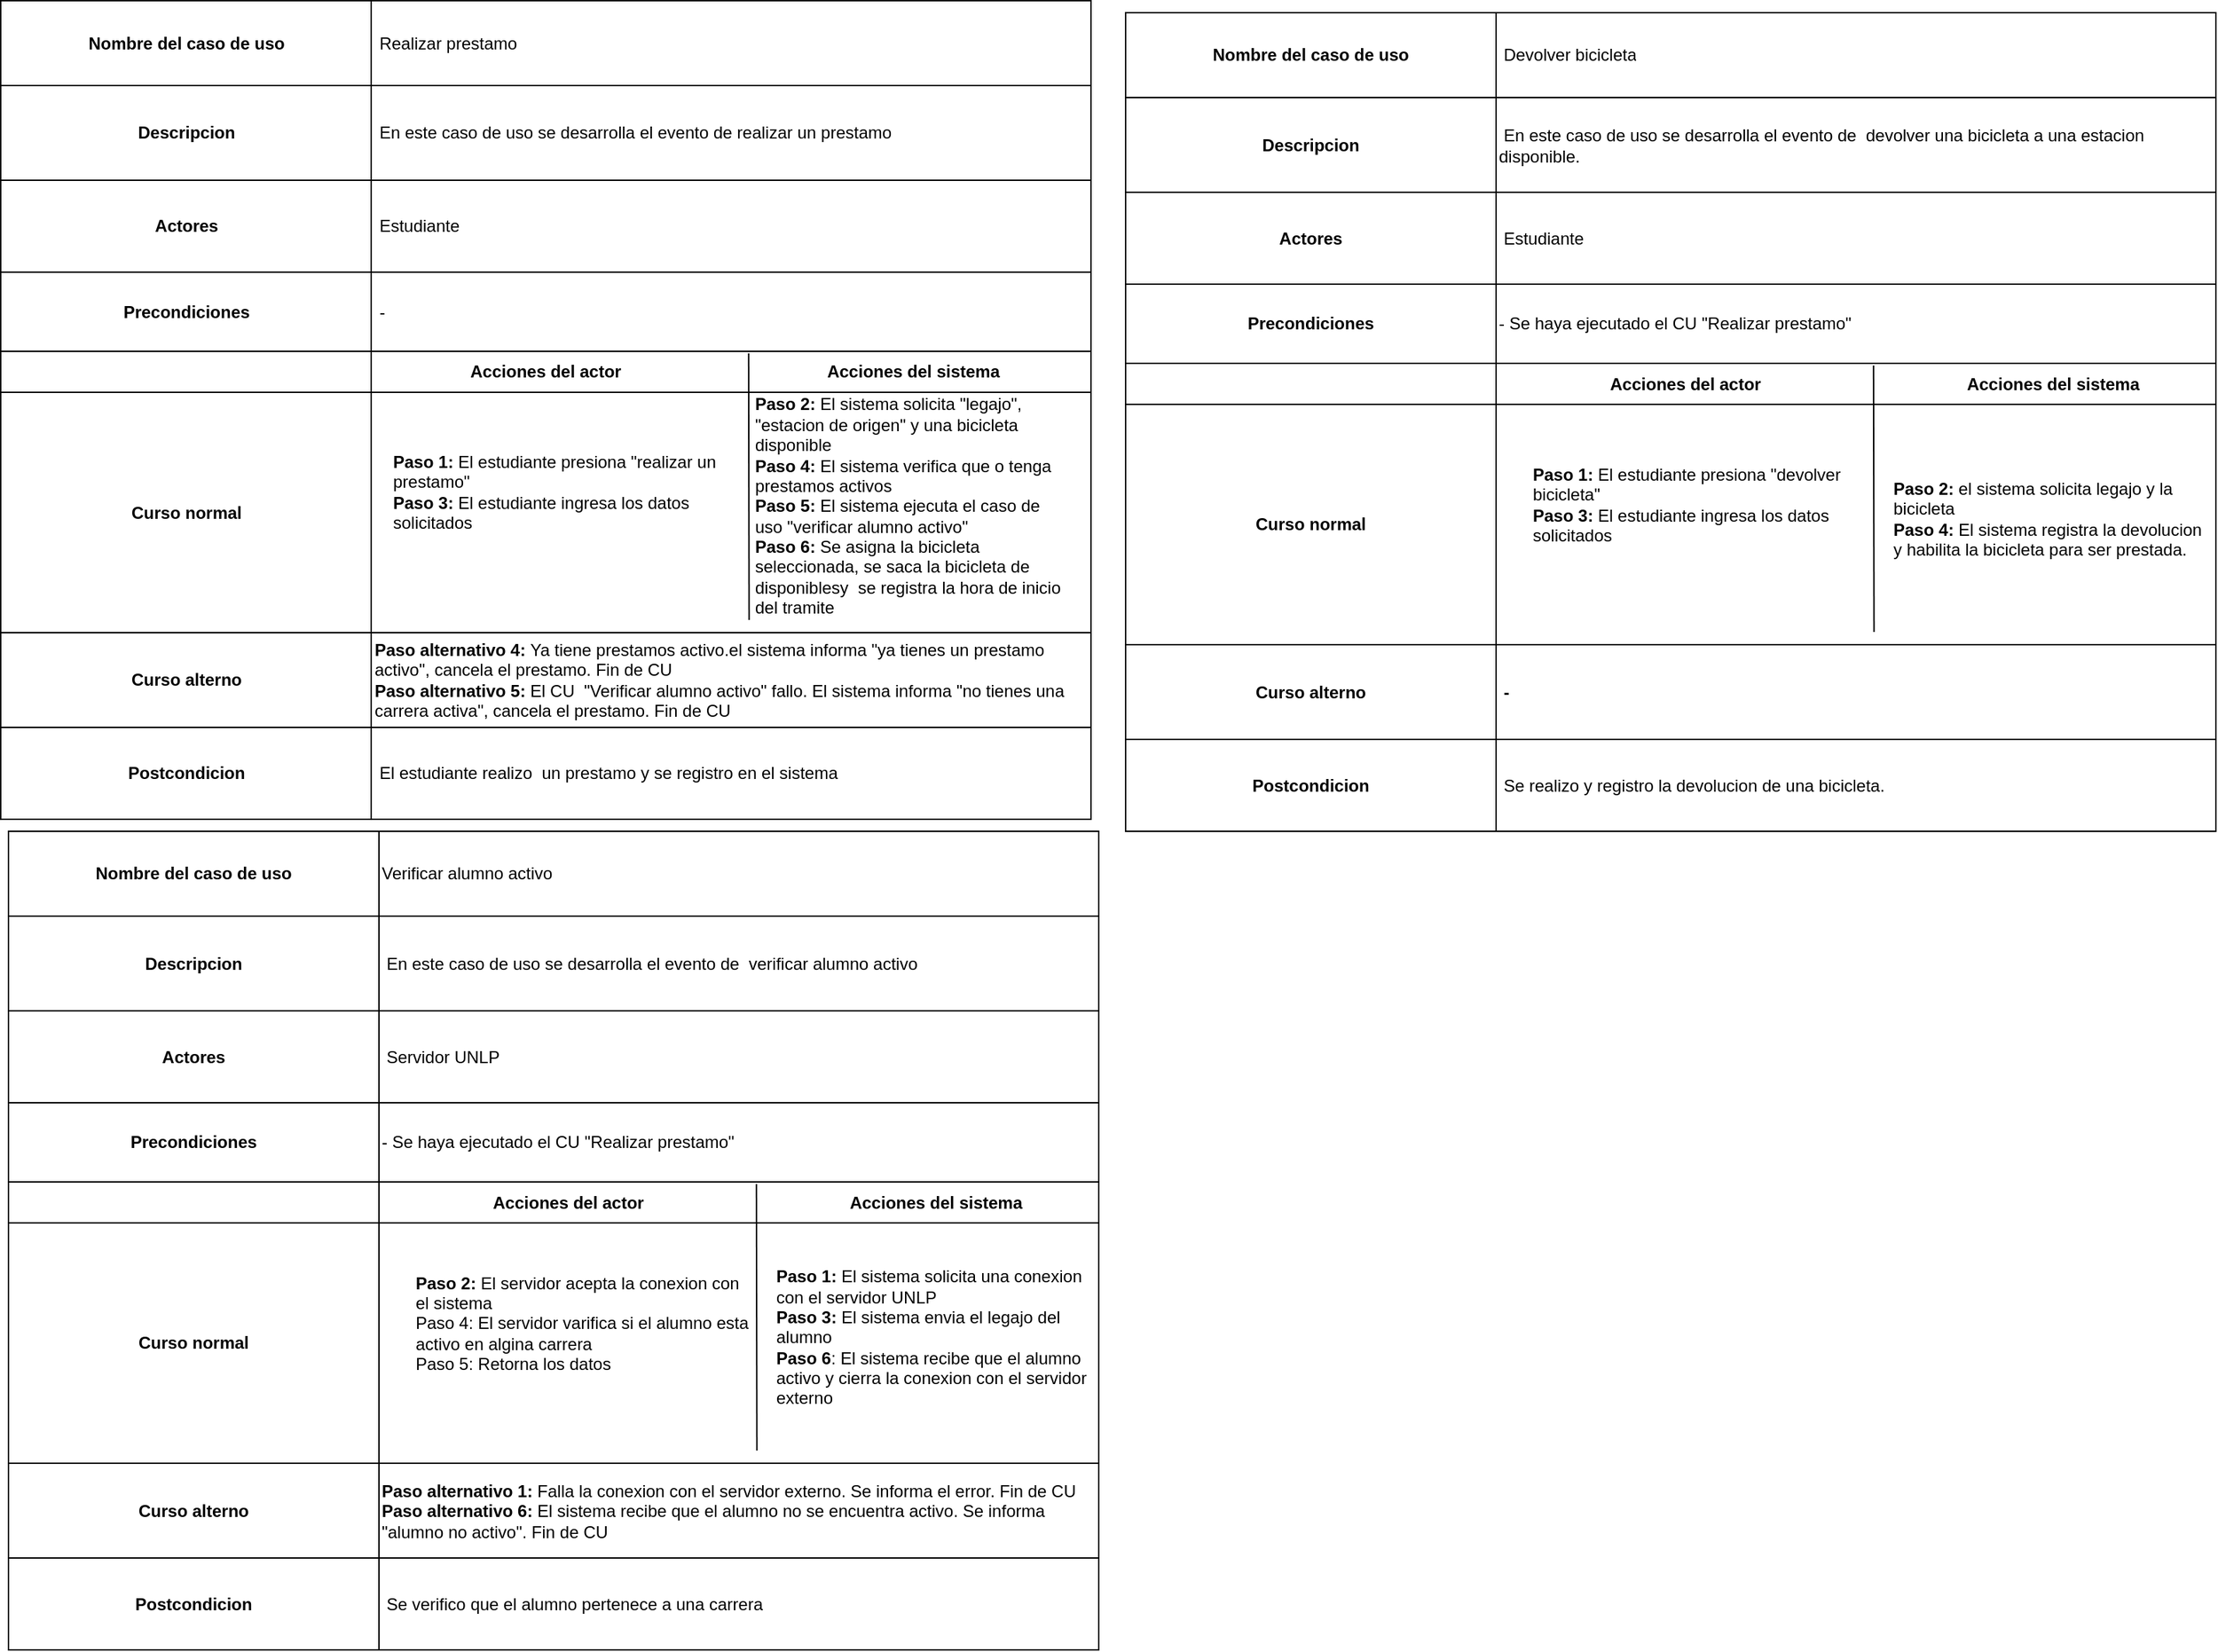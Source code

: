 <mxfile version="28.1.2">
  <diagram name="Página-1" id="sC71UwRwQccqJ4tu4v_8">
    <mxGraphModel dx="1148" dy="592" grid="1" gridSize="10" guides="1" tooltips="1" connect="1" arrows="1" fold="1" page="1" pageScale="1" pageWidth="827" pageHeight="1169" math="0" shadow="0">
      <root>
        <mxCell id="0" />
        <mxCell id="1" parent="0" />
        <mxCell id="m16CKhJo0tl4xpae-_D2-54" value="" style="shape=table;startSize=0;container=1;collapsible=0;childLayout=tableLayout;" vertex="1" parent="1">
          <mxGeometry x="154.5" y="292.5" width="771" height="579" as="geometry" />
        </mxCell>
        <mxCell id="m16CKhJo0tl4xpae-_D2-55" value="" style="shape=tableRow;horizontal=0;startSize=0;swimlaneHead=0;swimlaneBody=0;strokeColor=inherit;top=0;left=0;bottom=0;right=0;collapsible=0;dropTarget=0;fillColor=none;points=[[0,0.5],[1,0.5]];portConstraint=eastwest;" vertex="1" parent="m16CKhJo0tl4xpae-_D2-54">
          <mxGeometry width="771" height="60" as="geometry" />
        </mxCell>
        <mxCell id="m16CKhJo0tl4xpae-_D2-56" value="&lt;b&gt;Nombre del caso de uso&lt;/b&gt;" style="shape=partialRectangle;html=1;whiteSpace=wrap;connectable=0;strokeColor=inherit;overflow=hidden;fillColor=none;top=0;left=0;bottom=0;right=0;pointerEvents=1;" vertex="1" parent="m16CKhJo0tl4xpae-_D2-55">
          <mxGeometry width="262" height="60" as="geometry">
            <mxRectangle width="262" height="60" as="alternateBounds" />
          </mxGeometry>
        </mxCell>
        <mxCell id="m16CKhJo0tl4xpae-_D2-57" value="&amp;nbsp;Realizar prestamo" style="shape=partialRectangle;html=1;whiteSpace=wrap;connectable=0;strokeColor=inherit;overflow=hidden;fillColor=none;top=0;left=0;bottom=0;right=0;pointerEvents=1;align=left;" vertex="1" parent="m16CKhJo0tl4xpae-_D2-55">
          <mxGeometry x="262" width="509" height="60" as="geometry">
            <mxRectangle width="509" height="60" as="alternateBounds" />
          </mxGeometry>
        </mxCell>
        <mxCell id="m16CKhJo0tl4xpae-_D2-58" value="" style="shape=tableRow;horizontal=0;startSize=0;swimlaneHead=0;swimlaneBody=0;strokeColor=inherit;top=0;left=0;bottom=0;right=0;collapsible=0;dropTarget=0;fillColor=none;points=[[0,0.5],[1,0.5]];portConstraint=eastwest;" vertex="1" parent="m16CKhJo0tl4xpae-_D2-54">
          <mxGeometry y="60" width="771" height="67" as="geometry" />
        </mxCell>
        <mxCell id="m16CKhJo0tl4xpae-_D2-59" value="&lt;b&gt;Descripcion&lt;/b&gt;" style="shape=partialRectangle;html=1;whiteSpace=wrap;connectable=0;strokeColor=inherit;overflow=hidden;fillColor=none;top=0;left=0;bottom=0;right=0;pointerEvents=1;" vertex="1" parent="m16CKhJo0tl4xpae-_D2-58">
          <mxGeometry width="262" height="67" as="geometry">
            <mxRectangle width="262" height="67" as="alternateBounds" />
          </mxGeometry>
        </mxCell>
        <mxCell id="m16CKhJo0tl4xpae-_D2-60" value="&amp;nbsp;En este caso de uso se desarrolla el evento de realizar un prestamo&amp;nbsp;" style="shape=partialRectangle;html=1;whiteSpace=wrap;connectable=0;strokeColor=inherit;overflow=hidden;fillColor=none;top=0;left=0;bottom=0;right=0;pointerEvents=1;align=left;" vertex="1" parent="m16CKhJo0tl4xpae-_D2-58">
          <mxGeometry x="262" width="509" height="67" as="geometry">
            <mxRectangle width="509" height="67" as="alternateBounds" />
          </mxGeometry>
        </mxCell>
        <mxCell id="m16CKhJo0tl4xpae-_D2-61" value="" style="shape=tableRow;horizontal=0;startSize=0;swimlaneHead=0;swimlaneBody=0;strokeColor=inherit;top=0;left=0;bottom=0;right=0;collapsible=0;dropTarget=0;fillColor=none;points=[[0,0.5],[1,0.5]];portConstraint=eastwest;" vertex="1" parent="m16CKhJo0tl4xpae-_D2-54">
          <mxGeometry y="127" width="771" height="65" as="geometry" />
        </mxCell>
        <mxCell id="m16CKhJo0tl4xpae-_D2-62" value="&lt;b&gt;Actores&lt;/b&gt;" style="shape=partialRectangle;html=1;whiteSpace=wrap;connectable=0;strokeColor=inherit;overflow=hidden;fillColor=none;top=0;left=0;bottom=0;right=0;pointerEvents=1;" vertex="1" parent="m16CKhJo0tl4xpae-_D2-61">
          <mxGeometry width="262" height="65" as="geometry">
            <mxRectangle width="262" height="65" as="alternateBounds" />
          </mxGeometry>
        </mxCell>
        <mxCell id="m16CKhJo0tl4xpae-_D2-63" value="&amp;nbsp;Estudiante" style="shape=partialRectangle;html=1;whiteSpace=wrap;connectable=0;strokeColor=inherit;overflow=hidden;fillColor=none;top=0;left=0;bottom=0;right=0;pointerEvents=1;align=left;" vertex="1" parent="m16CKhJo0tl4xpae-_D2-61">
          <mxGeometry x="262" width="509" height="65" as="geometry">
            <mxRectangle width="509" height="65" as="alternateBounds" />
          </mxGeometry>
        </mxCell>
        <mxCell id="m16CKhJo0tl4xpae-_D2-64" value="" style="shape=tableRow;horizontal=0;startSize=0;swimlaneHead=0;swimlaneBody=0;strokeColor=inherit;top=0;left=0;bottom=0;right=0;collapsible=0;dropTarget=0;fillColor=none;points=[[0,0.5],[1,0.5]];portConstraint=eastwest;" vertex="1" parent="m16CKhJo0tl4xpae-_D2-54">
          <mxGeometry y="192" width="771" height="56" as="geometry" />
        </mxCell>
        <mxCell id="m16CKhJo0tl4xpae-_D2-65" value="&lt;b&gt;Precondiciones&lt;/b&gt;" style="shape=partialRectangle;html=1;whiteSpace=wrap;connectable=0;strokeColor=inherit;overflow=hidden;fillColor=none;top=0;left=0;bottom=0;right=0;pointerEvents=1;" vertex="1" parent="m16CKhJo0tl4xpae-_D2-64">
          <mxGeometry width="262" height="56" as="geometry">
            <mxRectangle width="262" height="56" as="alternateBounds" />
          </mxGeometry>
        </mxCell>
        <mxCell id="m16CKhJo0tl4xpae-_D2-66" value="&amp;nbsp;-&amp;nbsp;" style="shape=partialRectangle;html=1;whiteSpace=wrap;connectable=0;strokeColor=inherit;overflow=hidden;fillColor=none;top=0;left=0;bottom=0;right=0;pointerEvents=1;align=left;" vertex="1" parent="m16CKhJo0tl4xpae-_D2-64">
          <mxGeometry x="262" width="509" height="56" as="geometry">
            <mxRectangle width="509" height="56" as="alternateBounds" />
          </mxGeometry>
        </mxCell>
        <mxCell id="m16CKhJo0tl4xpae-_D2-67" value="" style="shape=tableRow;horizontal=0;startSize=0;swimlaneHead=0;swimlaneBody=0;strokeColor=inherit;top=0;left=0;bottom=0;right=0;collapsible=0;dropTarget=0;fillColor=none;points=[[0,0.5],[1,0.5]];portConstraint=eastwest;" vertex="1" parent="m16CKhJo0tl4xpae-_D2-54">
          <mxGeometry y="248" width="771" height="29" as="geometry" />
        </mxCell>
        <mxCell id="m16CKhJo0tl4xpae-_D2-68" value="" style="shape=partialRectangle;html=1;whiteSpace=wrap;connectable=0;strokeColor=inherit;overflow=hidden;fillColor=none;top=0;left=0;bottom=0;right=0;pointerEvents=1;" vertex="1" parent="m16CKhJo0tl4xpae-_D2-67">
          <mxGeometry width="262" height="29" as="geometry">
            <mxRectangle width="262" height="29" as="alternateBounds" />
          </mxGeometry>
        </mxCell>
        <mxCell id="m16CKhJo0tl4xpae-_D2-69" value="" style="shape=partialRectangle;html=1;whiteSpace=wrap;connectable=0;strokeColor=inherit;overflow=hidden;fillColor=none;top=0;left=0;bottom=0;right=0;pointerEvents=1;" vertex="1" parent="m16CKhJo0tl4xpae-_D2-67">
          <mxGeometry x="262" width="509" height="29" as="geometry">
            <mxRectangle width="509" height="29" as="alternateBounds" />
          </mxGeometry>
        </mxCell>
        <mxCell id="m16CKhJo0tl4xpae-_D2-70" value="" style="endArrow=none;html=1;rounded=0;exitX=0.704;exitY=0.998;exitDx=0;exitDy=0;exitPerimeter=0;entryX=0.686;entryY=0.05;entryDx=0;entryDy=0;entryPerimeter=0;" edge="1" parent="m16CKhJo0tl4xpae-_D2-54" target="m16CKhJo0tl4xpae-_D2-67">
          <mxGeometry width="50" height="50" relative="1" as="geometry">
            <mxPoint x="529.254" y="438.002" as="sourcePoint" />
            <mxPoint x="520.002" y="306.27" as="targetPoint" />
          </mxGeometry>
        </mxCell>
        <mxCell id="m16CKhJo0tl4xpae-_D2-71" value="" style="shape=tableRow;horizontal=0;startSize=0;swimlaneHead=0;swimlaneBody=0;strokeColor=inherit;top=0;left=0;bottom=0;right=0;collapsible=0;dropTarget=0;fillColor=none;points=[[0,0.5],[1,0.5]];portConstraint=eastwest;" vertex="1" parent="m16CKhJo0tl4xpae-_D2-54">
          <mxGeometry y="277" width="771" height="170" as="geometry" />
        </mxCell>
        <mxCell id="m16CKhJo0tl4xpae-_D2-72" value="&lt;b&gt;Curso normal&lt;/b&gt;" style="shape=partialRectangle;html=1;whiteSpace=wrap;connectable=0;strokeColor=inherit;overflow=hidden;fillColor=none;top=0;left=0;bottom=0;right=0;pointerEvents=1;" vertex="1" parent="m16CKhJo0tl4xpae-_D2-71">
          <mxGeometry width="262" height="170" as="geometry">
            <mxRectangle width="262" height="170" as="alternateBounds" />
          </mxGeometry>
        </mxCell>
        <mxCell id="m16CKhJo0tl4xpae-_D2-73" value="&lt;table&gt;&lt;tbody&gt;&lt;tr&gt;&lt;td&gt;&lt;br&gt;&lt;/td&gt;&lt;td&gt;&lt;br&gt;&lt;/td&gt;&lt;/tr&gt;&lt;/tbody&gt;&lt;/table&gt;" style="shape=partialRectangle;html=1;whiteSpace=wrap;connectable=0;strokeColor=inherit;overflow=hidden;fillColor=none;top=0;left=0;bottom=0;right=0;pointerEvents=1;" vertex="1" parent="m16CKhJo0tl4xpae-_D2-71">
          <mxGeometry x="262" width="509" height="170" as="geometry">
            <mxRectangle width="509" height="170" as="alternateBounds" />
          </mxGeometry>
        </mxCell>
        <mxCell id="m16CKhJo0tl4xpae-_D2-74" value="" style="shape=tableRow;horizontal=0;startSize=0;swimlaneHead=0;swimlaneBody=0;strokeColor=inherit;top=0;left=0;bottom=0;right=0;collapsible=0;dropTarget=0;fillColor=none;points=[[0,0.5],[1,0.5]];portConstraint=eastwest;" vertex="1" parent="m16CKhJo0tl4xpae-_D2-54">
          <mxGeometry y="447" width="771" height="67" as="geometry" />
        </mxCell>
        <mxCell id="m16CKhJo0tl4xpae-_D2-75" value="&lt;b&gt;Curso alterno&lt;/b&gt;" style="shape=partialRectangle;html=1;whiteSpace=wrap;connectable=0;strokeColor=inherit;overflow=hidden;fillColor=none;top=0;left=0;bottom=0;right=0;pointerEvents=1;" vertex="1" parent="m16CKhJo0tl4xpae-_D2-74">
          <mxGeometry width="262" height="67" as="geometry">
            <mxRectangle width="262" height="67" as="alternateBounds" />
          </mxGeometry>
        </mxCell>
        <mxCell id="m16CKhJo0tl4xpae-_D2-76" value="&lt;b&gt;Paso alternativo 4: &lt;/b&gt;Ya tiene prestamos activo.el sistema informa &quot;ya tienes un prestamo activo&quot;, cancela el prestamo. Fin de CU&lt;br&gt;&lt;b&gt;Paso&amp;nbsp;alternativo&lt;/b&gt;&lt;b&gt;&amp;nbsp;5: &lt;/b&gt;El CU&amp;nbsp; &quot;Verificar alumno activo&quot; fallo. El sistema informa &quot;no tienes una carrera activa&quot;, cancela el prestamo. Fin de CU&amp;nbsp;" style="shape=partialRectangle;html=1;whiteSpace=wrap;connectable=0;strokeColor=inherit;overflow=hidden;fillColor=none;top=0;left=0;bottom=0;right=0;pointerEvents=1;align=left;" vertex="1" parent="m16CKhJo0tl4xpae-_D2-74">
          <mxGeometry x="262" width="509" height="67" as="geometry">
            <mxRectangle width="509" height="67" as="alternateBounds" />
          </mxGeometry>
        </mxCell>
        <mxCell id="m16CKhJo0tl4xpae-_D2-77" value="" style="shape=tableRow;horizontal=0;startSize=0;swimlaneHead=0;swimlaneBody=0;strokeColor=inherit;top=0;left=0;bottom=0;right=0;collapsible=0;dropTarget=0;fillColor=none;points=[[0,0.5],[1,0.5]];portConstraint=eastwest;" vertex="1" parent="m16CKhJo0tl4xpae-_D2-54">
          <mxGeometry y="514" width="771" height="65" as="geometry" />
        </mxCell>
        <mxCell id="m16CKhJo0tl4xpae-_D2-78" value="&lt;b&gt;Postcondicion&lt;/b&gt;" style="shape=partialRectangle;html=1;whiteSpace=wrap;connectable=0;strokeColor=inherit;overflow=hidden;fillColor=none;top=0;left=0;bottom=0;right=0;pointerEvents=1;" vertex="1" parent="m16CKhJo0tl4xpae-_D2-77">
          <mxGeometry width="262" height="65" as="geometry">
            <mxRectangle width="262" height="65" as="alternateBounds" />
          </mxGeometry>
        </mxCell>
        <mxCell id="m16CKhJo0tl4xpae-_D2-79" value="&amp;nbsp;El estudiante realizo&amp;nbsp; un prestamo y se registro en el sistema" style="shape=partialRectangle;html=1;whiteSpace=wrap;connectable=0;strokeColor=inherit;overflow=hidden;fillColor=none;top=0;left=0;bottom=0;right=0;pointerEvents=1;align=left;" vertex="1" parent="m16CKhJo0tl4xpae-_D2-77">
          <mxGeometry x="262" width="509" height="65" as="geometry">
            <mxRectangle width="509" height="65" as="alternateBounds" />
          </mxGeometry>
        </mxCell>
        <mxCell id="m16CKhJo0tl4xpae-_D2-80" value="&lt;b&gt;Acciones del actor&lt;/b&gt;" style="text;html=1;align=center;verticalAlign=middle;whiteSpace=wrap;rounded=0;movable=1;resizable=1;rotatable=1;deletable=1;editable=1;locked=0;connectable=1;" vertex="1" parent="1">
          <mxGeometry x="450" y="540" width="180" height="30" as="geometry" />
        </mxCell>
        <mxCell id="m16CKhJo0tl4xpae-_D2-81" value="&lt;b&gt;Acciones del sistema&lt;/b&gt;" style="text;html=1;align=center;verticalAlign=middle;whiteSpace=wrap;rounded=0;movable=1;resizable=1;rotatable=1;deletable=1;editable=1;locked=0;connectable=1;" vertex="1" parent="1">
          <mxGeometry x="720" y="540" width="160" height="30" as="geometry" />
        </mxCell>
        <mxCell id="m16CKhJo0tl4xpae-_D2-83" value="&lt;b&gt;Paso 1:&lt;/b&gt; El estudiante presiona &quot;realizar un prestamo&quot;&amp;nbsp;&lt;div&gt;&lt;b&gt;Paso 3:&lt;/b&gt; El estudiante ingresa los datos solicitados&lt;/div&gt;" style="text;html=1;align=left;verticalAlign=middle;whiteSpace=wrap;rounded=0;" vertex="1" parent="1">
          <mxGeometry x="430" y="580" width="240" height="120" as="geometry" />
        </mxCell>
        <mxCell id="m16CKhJo0tl4xpae-_D2-84" value="&lt;b&gt;Paso 2: &lt;/b&gt;El sistema solicita &quot;legajo&quot;, &quot;estacion de origen&quot; y una bicicleta disponible&lt;div&gt;&lt;b&gt;Paso 4:&lt;/b&gt; El sistema verifica que o tenga prestamos activos&lt;/div&gt;&lt;div&gt;&lt;b&gt;Paso 5:&lt;/b&gt; El sistema ejecuta el caso de uso &quot;verificar alumno activo&quot;&lt;/div&gt;&lt;div&gt;&lt;b&gt;Paso 6:&lt;/b&gt; Se asigna la bicicleta seleccionada, se saca la bicicleta de disponiblesy&amp;nbsp; se registra la hora de inicio del tramite&lt;/div&gt;" style="text;html=1;align=left;verticalAlign=middle;whiteSpace=wrap;rounded=0;" vertex="1" parent="1">
          <mxGeometry x="685.5" y="570" width="224.5" height="160" as="geometry" />
        </mxCell>
        <mxCell id="m16CKhJo0tl4xpae-_D2-85" value="" style="shape=table;startSize=0;container=1;collapsible=0;childLayout=tableLayout;" vertex="1" parent="1">
          <mxGeometry x="160" y="880" width="771" height="579" as="geometry" />
        </mxCell>
        <mxCell id="m16CKhJo0tl4xpae-_D2-86" value="" style="shape=tableRow;horizontal=0;startSize=0;swimlaneHead=0;swimlaneBody=0;strokeColor=inherit;top=0;left=0;bottom=0;right=0;collapsible=0;dropTarget=0;fillColor=none;points=[[0,0.5],[1,0.5]];portConstraint=eastwest;" vertex="1" parent="m16CKhJo0tl4xpae-_D2-85">
          <mxGeometry width="771" height="60" as="geometry" />
        </mxCell>
        <mxCell id="m16CKhJo0tl4xpae-_D2-87" value="&lt;b&gt;Nombre del caso de uso&lt;/b&gt;" style="shape=partialRectangle;html=1;whiteSpace=wrap;connectable=0;strokeColor=inherit;overflow=hidden;fillColor=none;top=0;left=0;bottom=0;right=0;pointerEvents=1;" vertex="1" parent="m16CKhJo0tl4xpae-_D2-86">
          <mxGeometry width="262" height="60" as="geometry">
            <mxRectangle width="262" height="60" as="alternateBounds" />
          </mxGeometry>
        </mxCell>
        <mxCell id="m16CKhJo0tl4xpae-_D2-88" value="Verificar alumno activo" style="shape=partialRectangle;html=1;whiteSpace=wrap;connectable=0;strokeColor=inherit;overflow=hidden;fillColor=none;top=0;left=0;bottom=0;right=0;pointerEvents=1;align=left;" vertex="1" parent="m16CKhJo0tl4xpae-_D2-86">
          <mxGeometry x="262" width="509" height="60" as="geometry">
            <mxRectangle width="509" height="60" as="alternateBounds" />
          </mxGeometry>
        </mxCell>
        <mxCell id="m16CKhJo0tl4xpae-_D2-89" value="" style="shape=tableRow;horizontal=0;startSize=0;swimlaneHead=0;swimlaneBody=0;strokeColor=inherit;top=0;left=0;bottom=0;right=0;collapsible=0;dropTarget=0;fillColor=none;points=[[0,0.5],[1,0.5]];portConstraint=eastwest;" vertex="1" parent="m16CKhJo0tl4xpae-_D2-85">
          <mxGeometry y="60" width="771" height="67" as="geometry" />
        </mxCell>
        <mxCell id="m16CKhJo0tl4xpae-_D2-90" value="&lt;b&gt;Descripcion&lt;/b&gt;" style="shape=partialRectangle;html=1;whiteSpace=wrap;connectable=0;strokeColor=inherit;overflow=hidden;fillColor=none;top=0;left=0;bottom=0;right=0;pointerEvents=1;" vertex="1" parent="m16CKhJo0tl4xpae-_D2-89">
          <mxGeometry width="262" height="67" as="geometry">
            <mxRectangle width="262" height="67" as="alternateBounds" />
          </mxGeometry>
        </mxCell>
        <mxCell id="m16CKhJo0tl4xpae-_D2-91" value="&amp;nbsp;En este caso de uso se desarrolla el evento de&amp;nbsp; verificar alumno activo" style="shape=partialRectangle;html=1;whiteSpace=wrap;connectable=0;strokeColor=inherit;overflow=hidden;fillColor=none;top=0;left=0;bottom=0;right=0;pointerEvents=1;align=left;" vertex="1" parent="m16CKhJo0tl4xpae-_D2-89">
          <mxGeometry x="262" width="509" height="67" as="geometry">
            <mxRectangle width="509" height="67" as="alternateBounds" />
          </mxGeometry>
        </mxCell>
        <mxCell id="m16CKhJo0tl4xpae-_D2-92" value="" style="shape=tableRow;horizontal=0;startSize=0;swimlaneHead=0;swimlaneBody=0;strokeColor=inherit;top=0;left=0;bottom=0;right=0;collapsible=0;dropTarget=0;fillColor=none;points=[[0,0.5],[1,0.5]];portConstraint=eastwest;" vertex="1" parent="m16CKhJo0tl4xpae-_D2-85">
          <mxGeometry y="127" width="771" height="65" as="geometry" />
        </mxCell>
        <mxCell id="m16CKhJo0tl4xpae-_D2-93" value="&lt;b&gt;Actores&lt;/b&gt;" style="shape=partialRectangle;html=1;whiteSpace=wrap;connectable=0;strokeColor=inherit;overflow=hidden;fillColor=none;top=0;left=0;bottom=0;right=0;pointerEvents=1;" vertex="1" parent="m16CKhJo0tl4xpae-_D2-92">
          <mxGeometry width="262" height="65" as="geometry">
            <mxRectangle width="262" height="65" as="alternateBounds" />
          </mxGeometry>
        </mxCell>
        <mxCell id="m16CKhJo0tl4xpae-_D2-94" value="&amp;nbsp;Servidor UNLP" style="shape=partialRectangle;html=1;whiteSpace=wrap;connectable=0;strokeColor=inherit;overflow=hidden;fillColor=none;top=0;left=0;bottom=0;right=0;pointerEvents=1;align=left;" vertex="1" parent="m16CKhJo0tl4xpae-_D2-92">
          <mxGeometry x="262" width="509" height="65" as="geometry">
            <mxRectangle width="509" height="65" as="alternateBounds" />
          </mxGeometry>
        </mxCell>
        <mxCell id="m16CKhJo0tl4xpae-_D2-95" value="" style="shape=tableRow;horizontal=0;startSize=0;swimlaneHead=0;swimlaneBody=0;strokeColor=inherit;top=0;left=0;bottom=0;right=0;collapsible=0;dropTarget=0;fillColor=none;points=[[0,0.5],[1,0.5]];portConstraint=eastwest;" vertex="1" parent="m16CKhJo0tl4xpae-_D2-85">
          <mxGeometry y="192" width="771" height="56" as="geometry" />
        </mxCell>
        <mxCell id="m16CKhJo0tl4xpae-_D2-96" value="&lt;b&gt;Precondiciones&lt;/b&gt;" style="shape=partialRectangle;html=1;whiteSpace=wrap;connectable=0;strokeColor=inherit;overflow=hidden;fillColor=none;top=0;left=0;bottom=0;right=0;pointerEvents=1;" vertex="1" parent="m16CKhJo0tl4xpae-_D2-95">
          <mxGeometry width="262" height="56" as="geometry">
            <mxRectangle width="262" height="56" as="alternateBounds" />
          </mxGeometry>
        </mxCell>
        <mxCell id="m16CKhJo0tl4xpae-_D2-97" value="- Se haya ejecutado el CU &quot;Realizar prestamo&quot;" style="shape=partialRectangle;html=1;whiteSpace=wrap;connectable=0;strokeColor=inherit;overflow=hidden;fillColor=none;top=0;left=0;bottom=0;right=0;pointerEvents=1;align=left;" vertex="1" parent="m16CKhJo0tl4xpae-_D2-95">
          <mxGeometry x="262" width="509" height="56" as="geometry">
            <mxRectangle width="509" height="56" as="alternateBounds" />
          </mxGeometry>
        </mxCell>
        <mxCell id="m16CKhJo0tl4xpae-_D2-98" value="" style="shape=tableRow;horizontal=0;startSize=0;swimlaneHead=0;swimlaneBody=0;strokeColor=inherit;top=0;left=0;bottom=0;right=0;collapsible=0;dropTarget=0;fillColor=none;points=[[0,0.5],[1,0.5]];portConstraint=eastwest;" vertex="1" parent="m16CKhJo0tl4xpae-_D2-85">
          <mxGeometry y="248" width="771" height="29" as="geometry" />
        </mxCell>
        <mxCell id="m16CKhJo0tl4xpae-_D2-99" value="" style="shape=partialRectangle;html=1;whiteSpace=wrap;connectable=0;strokeColor=inherit;overflow=hidden;fillColor=none;top=0;left=0;bottom=0;right=0;pointerEvents=1;" vertex="1" parent="m16CKhJo0tl4xpae-_D2-98">
          <mxGeometry width="262" height="29" as="geometry">
            <mxRectangle width="262" height="29" as="alternateBounds" />
          </mxGeometry>
        </mxCell>
        <mxCell id="m16CKhJo0tl4xpae-_D2-100" value="" style="shape=partialRectangle;html=1;whiteSpace=wrap;connectable=0;strokeColor=inherit;overflow=hidden;fillColor=none;top=0;left=0;bottom=0;right=0;pointerEvents=1;" vertex="1" parent="m16CKhJo0tl4xpae-_D2-98">
          <mxGeometry x="262" width="509" height="29" as="geometry">
            <mxRectangle width="509" height="29" as="alternateBounds" />
          </mxGeometry>
        </mxCell>
        <mxCell id="m16CKhJo0tl4xpae-_D2-101" value="" style="endArrow=none;html=1;rounded=0;exitX=0.704;exitY=0.998;exitDx=0;exitDy=0;exitPerimeter=0;entryX=0.686;entryY=0.05;entryDx=0;entryDy=0;entryPerimeter=0;" edge="1" parent="m16CKhJo0tl4xpae-_D2-85" target="m16CKhJo0tl4xpae-_D2-98">
          <mxGeometry width="50" height="50" relative="1" as="geometry">
            <mxPoint x="529.254" y="438.002" as="sourcePoint" />
            <mxPoint x="520.002" y="306.27" as="targetPoint" />
          </mxGeometry>
        </mxCell>
        <mxCell id="m16CKhJo0tl4xpae-_D2-102" value="" style="shape=tableRow;horizontal=0;startSize=0;swimlaneHead=0;swimlaneBody=0;strokeColor=inherit;top=0;left=0;bottom=0;right=0;collapsible=0;dropTarget=0;fillColor=none;points=[[0,0.5],[1,0.5]];portConstraint=eastwest;" vertex="1" parent="m16CKhJo0tl4xpae-_D2-85">
          <mxGeometry y="277" width="771" height="170" as="geometry" />
        </mxCell>
        <mxCell id="m16CKhJo0tl4xpae-_D2-103" value="&lt;b&gt;Curso normal&lt;/b&gt;" style="shape=partialRectangle;html=1;whiteSpace=wrap;connectable=0;strokeColor=inherit;overflow=hidden;fillColor=none;top=0;left=0;bottom=0;right=0;pointerEvents=1;" vertex="1" parent="m16CKhJo0tl4xpae-_D2-102">
          <mxGeometry width="262" height="170" as="geometry">
            <mxRectangle width="262" height="170" as="alternateBounds" />
          </mxGeometry>
        </mxCell>
        <mxCell id="m16CKhJo0tl4xpae-_D2-104" value="&lt;table&gt;&lt;tbody&gt;&lt;tr&gt;&lt;td&gt;&lt;br&gt;&lt;/td&gt;&lt;td&gt;&lt;br&gt;&lt;/td&gt;&lt;/tr&gt;&lt;/tbody&gt;&lt;/table&gt;" style="shape=partialRectangle;html=1;whiteSpace=wrap;connectable=0;strokeColor=inherit;overflow=hidden;fillColor=none;top=0;left=0;bottom=0;right=0;pointerEvents=1;" vertex="1" parent="m16CKhJo0tl4xpae-_D2-102">
          <mxGeometry x="262" width="509" height="170" as="geometry">
            <mxRectangle width="509" height="170" as="alternateBounds" />
          </mxGeometry>
        </mxCell>
        <mxCell id="m16CKhJo0tl4xpae-_D2-105" value="" style="shape=tableRow;horizontal=0;startSize=0;swimlaneHead=0;swimlaneBody=0;strokeColor=inherit;top=0;left=0;bottom=0;right=0;collapsible=0;dropTarget=0;fillColor=none;points=[[0,0.5],[1,0.5]];portConstraint=eastwest;" vertex="1" parent="m16CKhJo0tl4xpae-_D2-85">
          <mxGeometry y="447" width="771" height="67" as="geometry" />
        </mxCell>
        <mxCell id="m16CKhJo0tl4xpae-_D2-106" value="&lt;b&gt;Curso alterno&lt;/b&gt;" style="shape=partialRectangle;html=1;whiteSpace=wrap;connectable=0;strokeColor=inherit;overflow=hidden;fillColor=none;top=0;left=0;bottom=0;right=0;pointerEvents=1;" vertex="1" parent="m16CKhJo0tl4xpae-_D2-105">
          <mxGeometry width="262" height="67" as="geometry">
            <mxRectangle width="262" height="67" as="alternateBounds" />
          </mxGeometry>
        </mxCell>
        <mxCell id="m16CKhJo0tl4xpae-_D2-107" value="&lt;b&gt;Paso alternativo 1: &lt;/b&gt;Falla la conexion con el servidor externo. Se informa el error. Fin de CU&lt;div&gt;&lt;b&gt;Paso alternativo 6: &lt;/b&gt;El sistema recibe que el alumno no se encuentra activo. Se informa &quot;alumno no activo&quot;. Fin de CU&lt;/div&gt;" style="shape=partialRectangle;html=1;whiteSpace=wrap;connectable=0;strokeColor=inherit;overflow=hidden;fillColor=none;top=0;left=0;bottom=0;right=0;pointerEvents=1;align=left;" vertex="1" parent="m16CKhJo0tl4xpae-_D2-105">
          <mxGeometry x="262" width="509" height="67" as="geometry">
            <mxRectangle width="509" height="67" as="alternateBounds" />
          </mxGeometry>
        </mxCell>
        <mxCell id="m16CKhJo0tl4xpae-_D2-108" value="" style="shape=tableRow;horizontal=0;startSize=0;swimlaneHead=0;swimlaneBody=0;strokeColor=inherit;top=0;left=0;bottom=0;right=0;collapsible=0;dropTarget=0;fillColor=none;points=[[0,0.5],[1,0.5]];portConstraint=eastwest;" vertex="1" parent="m16CKhJo0tl4xpae-_D2-85">
          <mxGeometry y="514" width="771" height="65" as="geometry" />
        </mxCell>
        <mxCell id="m16CKhJo0tl4xpae-_D2-109" value="&lt;b&gt;Postcondicion&lt;/b&gt;" style="shape=partialRectangle;html=1;whiteSpace=wrap;connectable=0;strokeColor=inherit;overflow=hidden;fillColor=none;top=0;left=0;bottom=0;right=0;pointerEvents=1;" vertex="1" parent="m16CKhJo0tl4xpae-_D2-108">
          <mxGeometry width="262" height="65" as="geometry">
            <mxRectangle width="262" height="65" as="alternateBounds" />
          </mxGeometry>
        </mxCell>
        <mxCell id="m16CKhJo0tl4xpae-_D2-110" value="&amp;nbsp;Se verifico que el alumno pertenece a una carrera&amp;nbsp;" style="shape=partialRectangle;html=1;whiteSpace=wrap;connectable=0;strokeColor=inherit;overflow=hidden;fillColor=none;top=0;left=0;bottom=0;right=0;pointerEvents=1;align=left;" vertex="1" parent="m16CKhJo0tl4xpae-_D2-108">
          <mxGeometry x="262" width="509" height="65" as="geometry">
            <mxRectangle width="509" height="65" as="alternateBounds" />
          </mxGeometry>
        </mxCell>
        <mxCell id="m16CKhJo0tl4xpae-_D2-111" value="&lt;b&gt;Acciones del actor&lt;/b&gt;" style="text;html=1;align=center;verticalAlign=middle;whiteSpace=wrap;rounded=0;movable=1;resizable=1;rotatable=1;deletable=1;editable=1;locked=0;connectable=1;" vertex="1" parent="1">
          <mxGeometry x="465.5" y="1127.5" width="180" height="30" as="geometry" />
        </mxCell>
        <mxCell id="m16CKhJo0tl4xpae-_D2-112" value="&lt;b&gt;Acciones del sistema&lt;/b&gt;" style="text;html=1;align=center;verticalAlign=middle;whiteSpace=wrap;rounded=0;movable=1;resizable=1;rotatable=1;deletable=1;editable=1;locked=0;connectable=1;" vertex="1" parent="1">
          <mxGeometry x="735.5" y="1127.5" width="160" height="30" as="geometry" />
        </mxCell>
        <mxCell id="m16CKhJo0tl4xpae-_D2-113" value="&lt;b&gt;Paso 2: &lt;/b&gt;El servidor acepta la conexion con el sistema&lt;div&gt;Paso 4: El servidor varifica si el alumno esta activo en algina carrera&lt;/div&gt;&lt;div&gt;Paso 5: Retorna los datos&lt;/div&gt;" style="text;html=1;align=left;verticalAlign=middle;whiteSpace=wrap;rounded=0;" vertex="1" parent="1">
          <mxGeometry x="445.5" y="1167.5" width="240" height="120" as="geometry" />
        </mxCell>
        <mxCell id="m16CKhJo0tl4xpae-_D2-114" value="&lt;b&gt;Paso 1: &lt;/b&gt;El sistema solicita una conexion con el servidor UNLP&lt;div&gt;&lt;b&gt;Paso 3: &lt;/b&gt;El sistema envia el legajo del alumno&lt;/div&gt;&lt;div&gt;&lt;b&gt;Paso 6&lt;/b&gt;: El sistema recibe que el alumno activo y cierra la conexion con el servidor externo&amp;nbsp;&lt;/div&gt;" style="text;html=1;align=left;verticalAlign=middle;whiteSpace=wrap;rounded=0;" vertex="1" parent="1">
          <mxGeometry x="701" y="1157.5" width="224.5" height="160" as="geometry" />
        </mxCell>
        <mxCell id="m16CKhJo0tl4xpae-_D2-145" value="" style="shape=table;startSize=0;container=1;collapsible=0;childLayout=tableLayout;" vertex="1" parent="1">
          <mxGeometry x="950" y="301" width="771" height="579" as="geometry" />
        </mxCell>
        <mxCell id="m16CKhJo0tl4xpae-_D2-146" value="" style="shape=tableRow;horizontal=0;startSize=0;swimlaneHead=0;swimlaneBody=0;strokeColor=inherit;top=0;left=0;bottom=0;right=0;collapsible=0;dropTarget=0;fillColor=none;points=[[0,0.5],[1,0.5]];portConstraint=eastwest;" vertex="1" parent="m16CKhJo0tl4xpae-_D2-145">
          <mxGeometry width="771" height="60" as="geometry" />
        </mxCell>
        <mxCell id="m16CKhJo0tl4xpae-_D2-147" value="&lt;b&gt;Nombre del caso de uso&lt;/b&gt;" style="shape=partialRectangle;html=1;whiteSpace=wrap;connectable=0;strokeColor=inherit;overflow=hidden;fillColor=none;top=0;left=0;bottom=0;right=0;pointerEvents=1;" vertex="1" parent="m16CKhJo0tl4xpae-_D2-146">
          <mxGeometry width="262" height="60" as="geometry">
            <mxRectangle width="262" height="60" as="alternateBounds" />
          </mxGeometry>
        </mxCell>
        <mxCell id="m16CKhJo0tl4xpae-_D2-148" value="&amp;nbsp;Devolver bicicleta" style="shape=partialRectangle;html=1;whiteSpace=wrap;connectable=0;strokeColor=inherit;overflow=hidden;fillColor=none;top=0;left=0;bottom=0;right=0;pointerEvents=1;align=left;" vertex="1" parent="m16CKhJo0tl4xpae-_D2-146">
          <mxGeometry x="262" width="509" height="60" as="geometry">
            <mxRectangle width="509" height="60" as="alternateBounds" />
          </mxGeometry>
        </mxCell>
        <mxCell id="m16CKhJo0tl4xpae-_D2-149" value="" style="shape=tableRow;horizontal=0;startSize=0;swimlaneHead=0;swimlaneBody=0;strokeColor=inherit;top=0;left=0;bottom=0;right=0;collapsible=0;dropTarget=0;fillColor=none;points=[[0,0.5],[1,0.5]];portConstraint=eastwest;" vertex="1" parent="m16CKhJo0tl4xpae-_D2-145">
          <mxGeometry y="60" width="771" height="67" as="geometry" />
        </mxCell>
        <mxCell id="m16CKhJo0tl4xpae-_D2-150" value="&lt;b&gt;Descripcion&lt;/b&gt;" style="shape=partialRectangle;html=1;whiteSpace=wrap;connectable=0;strokeColor=inherit;overflow=hidden;fillColor=none;top=0;left=0;bottom=0;right=0;pointerEvents=1;" vertex="1" parent="m16CKhJo0tl4xpae-_D2-149">
          <mxGeometry width="262" height="67" as="geometry">
            <mxRectangle width="262" height="67" as="alternateBounds" />
          </mxGeometry>
        </mxCell>
        <mxCell id="m16CKhJo0tl4xpae-_D2-151" value="&amp;nbsp;En este caso de uso se desarrolla el evento de&amp;nbsp; devolver una bicicleta a una estacion disponible." style="shape=partialRectangle;html=1;whiteSpace=wrap;connectable=0;strokeColor=inherit;overflow=hidden;fillColor=none;top=0;left=0;bottom=0;right=0;pointerEvents=1;align=left;" vertex="1" parent="m16CKhJo0tl4xpae-_D2-149">
          <mxGeometry x="262" width="509" height="67" as="geometry">
            <mxRectangle width="509" height="67" as="alternateBounds" />
          </mxGeometry>
        </mxCell>
        <mxCell id="m16CKhJo0tl4xpae-_D2-152" value="" style="shape=tableRow;horizontal=0;startSize=0;swimlaneHead=0;swimlaneBody=0;strokeColor=inherit;top=0;left=0;bottom=0;right=0;collapsible=0;dropTarget=0;fillColor=none;points=[[0,0.5],[1,0.5]];portConstraint=eastwest;" vertex="1" parent="m16CKhJo0tl4xpae-_D2-145">
          <mxGeometry y="127" width="771" height="65" as="geometry" />
        </mxCell>
        <mxCell id="m16CKhJo0tl4xpae-_D2-153" value="&lt;b&gt;Actores&lt;/b&gt;" style="shape=partialRectangle;html=1;whiteSpace=wrap;connectable=0;strokeColor=inherit;overflow=hidden;fillColor=none;top=0;left=0;bottom=0;right=0;pointerEvents=1;" vertex="1" parent="m16CKhJo0tl4xpae-_D2-152">
          <mxGeometry width="262" height="65" as="geometry">
            <mxRectangle width="262" height="65" as="alternateBounds" />
          </mxGeometry>
        </mxCell>
        <mxCell id="m16CKhJo0tl4xpae-_D2-154" value="&amp;nbsp;Estudiante" style="shape=partialRectangle;html=1;whiteSpace=wrap;connectable=0;strokeColor=inherit;overflow=hidden;fillColor=none;top=0;left=0;bottom=0;right=0;pointerEvents=1;align=left;" vertex="1" parent="m16CKhJo0tl4xpae-_D2-152">
          <mxGeometry x="262" width="509" height="65" as="geometry">
            <mxRectangle width="509" height="65" as="alternateBounds" />
          </mxGeometry>
        </mxCell>
        <mxCell id="m16CKhJo0tl4xpae-_D2-155" value="" style="shape=tableRow;horizontal=0;startSize=0;swimlaneHead=0;swimlaneBody=0;strokeColor=inherit;top=0;left=0;bottom=0;right=0;collapsible=0;dropTarget=0;fillColor=none;points=[[0,0.5],[1,0.5]];portConstraint=eastwest;" vertex="1" parent="m16CKhJo0tl4xpae-_D2-145">
          <mxGeometry y="192" width="771" height="56" as="geometry" />
        </mxCell>
        <mxCell id="m16CKhJo0tl4xpae-_D2-156" value="&lt;b&gt;Precondiciones&lt;/b&gt;" style="shape=partialRectangle;html=1;whiteSpace=wrap;connectable=0;strokeColor=inherit;overflow=hidden;fillColor=none;top=0;left=0;bottom=0;right=0;pointerEvents=1;" vertex="1" parent="m16CKhJo0tl4xpae-_D2-155">
          <mxGeometry width="262" height="56" as="geometry">
            <mxRectangle width="262" height="56" as="alternateBounds" />
          </mxGeometry>
        </mxCell>
        <mxCell id="m16CKhJo0tl4xpae-_D2-157" value="- Se haya ejecutado el CU &quot;Realizar prestamo&quot;" style="shape=partialRectangle;html=1;whiteSpace=wrap;connectable=0;strokeColor=inherit;overflow=hidden;fillColor=none;top=0;left=0;bottom=0;right=0;pointerEvents=1;align=left;" vertex="1" parent="m16CKhJo0tl4xpae-_D2-155">
          <mxGeometry x="262" width="509" height="56" as="geometry">
            <mxRectangle width="509" height="56" as="alternateBounds" />
          </mxGeometry>
        </mxCell>
        <mxCell id="m16CKhJo0tl4xpae-_D2-158" value="" style="shape=tableRow;horizontal=0;startSize=0;swimlaneHead=0;swimlaneBody=0;strokeColor=inherit;top=0;left=0;bottom=0;right=0;collapsible=0;dropTarget=0;fillColor=none;points=[[0,0.5],[1,0.5]];portConstraint=eastwest;" vertex="1" parent="m16CKhJo0tl4xpae-_D2-145">
          <mxGeometry y="248" width="771" height="29" as="geometry" />
        </mxCell>
        <mxCell id="m16CKhJo0tl4xpae-_D2-159" value="" style="shape=partialRectangle;html=1;whiteSpace=wrap;connectable=0;strokeColor=inherit;overflow=hidden;fillColor=none;top=0;left=0;bottom=0;right=0;pointerEvents=1;" vertex="1" parent="m16CKhJo0tl4xpae-_D2-158">
          <mxGeometry width="262" height="29" as="geometry">
            <mxRectangle width="262" height="29" as="alternateBounds" />
          </mxGeometry>
        </mxCell>
        <mxCell id="m16CKhJo0tl4xpae-_D2-160" value="" style="shape=partialRectangle;html=1;whiteSpace=wrap;connectable=0;strokeColor=inherit;overflow=hidden;fillColor=none;top=0;left=0;bottom=0;right=0;pointerEvents=1;" vertex="1" parent="m16CKhJo0tl4xpae-_D2-158">
          <mxGeometry x="262" width="509" height="29" as="geometry">
            <mxRectangle width="509" height="29" as="alternateBounds" />
          </mxGeometry>
        </mxCell>
        <mxCell id="m16CKhJo0tl4xpae-_D2-161" value="" style="endArrow=none;html=1;rounded=0;exitX=0.704;exitY=0.998;exitDx=0;exitDy=0;exitPerimeter=0;entryX=0.686;entryY=0.05;entryDx=0;entryDy=0;entryPerimeter=0;" edge="1" parent="m16CKhJo0tl4xpae-_D2-145" target="m16CKhJo0tl4xpae-_D2-158">
          <mxGeometry width="50" height="50" relative="1" as="geometry">
            <mxPoint x="529.254" y="438.002" as="sourcePoint" />
            <mxPoint x="520.002" y="306.27" as="targetPoint" />
          </mxGeometry>
        </mxCell>
        <mxCell id="m16CKhJo0tl4xpae-_D2-162" value="" style="shape=tableRow;horizontal=0;startSize=0;swimlaneHead=0;swimlaneBody=0;strokeColor=inherit;top=0;left=0;bottom=0;right=0;collapsible=0;dropTarget=0;fillColor=none;points=[[0,0.5],[1,0.5]];portConstraint=eastwest;" vertex="1" parent="m16CKhJo0tl4xpae-_D2-145">
          <mxGeometry y="277" width="771" height="170" as="geometry" />
        </mxCell>
        <mxCell id="m16CKhJo0tl4xpae-_D2-163" value="&lt;b&gt;Curso normal&lt;/b&gt;" style="shape=partialRectangle;html=1;whiteSpace=wrap;connectable=0;strokeColor=inherit;overflow=hidden;fillColor=none;top=0;left=0;bottom=0;right=0;pointerEvents=1;" vertex="1" parent="m16CKhJo0tl4xpae-_D2-162">
          <mxGeometry width="262" height="170" as="geometry">
            <mxRectangle width="262" height="170" as="alternateBounds" />
          </mxGeometry>
        </mxCell>
        <mxCell id="m16CKhJo0tl4xpae-_D2-164" value="&lt;table&gt;&lt;tbody&gt;&lt;tr&gt;&lt;td&gt;&lt;br&gt;&lt;/td&gt;&lt;td&gt;&lt;br&gt;&lt;/td&gt;&lt;/tr&gt;&lt;/tbody&gt;&lt;/table&gt;" style="shape=partialRectangle;html=1;whiteSpace=wrap;connectable=0;strokeColor=inherit;overflow=hidden;fillColor=none;top=0;left=0;bottom=0;right=0;pointerEvents=1;" vertex="1" parent="m16CKhJo0tl4xpae-_D2-162">
          <mxGeometry x="262" width="509" height="170" as="geometry">
            <mxRectangle width="509" height="170" as="alternateBounds" />
          </mxGeometry>
        </mxCell>
        <mxCell id="m16CKhJo0tl4xpae-_D2-165" value="" style="shape=tableRow;horizontal=0;startSize=0;swimlaneHead=0;swimlaneBody=0;strokeColor=inherit;top=0;left=0;bottom=0;right=0;collapsible=0;dropTarget=0;fillColor=none;points=[[0,0.5],[1,0.5]];portConstraint=eastwest;" vertex="1" parent="m16CKhJo0tl4xpae-_D2-145">
          <mxGeometry y="447" width="771" height="67" as="geometry" />
        </mxCell>
        <mxCell id="m16CKhJo0tl4xpae-_D2-166" value="&lt;b&gt;Curso alterno&lt;/b&gt;" style="shape=partialRectangle;html=1;whiteSpace=wrap;connectable=0;strokeColor=inherit;overflow=hidden;fillColor=none;top=0;left=0;bottom=0;right=0;pointerEvents=1;" vertex="1" parent="m16CKhJo0tl4xpae-_D2-165">
          <mxGeometry width="262" height="67" as="geometry">
            <mxRectangle width="262" height="67" as="alternateBounds" />
          </mxGeometry>
        </mxCell>
        <mxCell id="m16CKhJo0tl4xpae-_D2-167" value="&lt;b&gt;&amp;nbsp;-&lt;/b&gt;" style="shape=partialRectangle;html=1;whiteSpace=wrap;connectable=0;strokeColor=inherit;overflow=hidden;fillColor=none;top=0;left=0;bottom=0;right=0;pointerEvents=1;align=left;" vertex="1" parent="m16CKhJo0tl4xpae-_D2-165">
          <mxGeometry x="262" width="509" height="67" as="geometry">
            <mxRectangle width="509" height="67" as="alternateBounds" />
          </mxGeometry>
        </mxCell>
        <mxCell id="m16CKhJo0tl4xpae-_D2-168" value="" style="shape=tableRow;horizontal=0;startSize=0;swimlaneHead=0;swimlaneBody=0;strokeColor=inherit;top=0;left=0;bottom=0;right=0;collapsible=0;dropTarget=0;fillColor=none;points=[[0,0.5],[1,0.5]];portConstraint=eastwest;" vertex="1" parent="m16CKhJo0tl4xpae-_D2-145">
          <mxGeometry y="514" width="771" height="65" as="geometry" />
        </mxCell>
        <mxCell id="m16CKhJo0tl4xpae-_D2-169" value="&lt;b&gt;Postcondicion&lt;/b&gt;" style="shape=partialRectangle;html=1;whiteSpace=wrap;connectable=0;strokeColor=inherit;overflow=hidden;fillColor=none;top=0;left=0;bottom=0;right=0;pointerEvents=1;" vertex="1" parent="m16CKhJo0tl4xpae-_D2-168">
          <mxGeometry width="262" height="65" as="geometry">
            <mxRectangle width="262" height="65" as="alternateBounds" />
          </mxGeometry>
        </mxCell>
        <mxCell id="m16CKhJo0tl4xpae-_D2-170" value="&amp;nbsp;Se realizo y registro la devolucion de una bicicleta." style="shape=partialRectangle;html=1;whiteSpace=wrap;connectable=0;strokeColor=inherit;overflow=hidden;fillColor=none;top=0;left=0;bottom=0;right=0;pointerEvents=1;align=left;" vertex="1" parent="m16CKhJo0tl4xpae-_D2-168">
          <mxGeometry x="262" width="509" height="65" as="geometry">
            <mxRectangle width="509" height="65" as="alternateBounds" />
          </mxGeometry>
        </mxCell>
        <mxCell id="m16CKhJo0tl4xpae-_D2-171" value="&lt;b&gt;Acciones del actor&lt;/b&gt;" style="text;html=1;align=center;verticalAlign=middle;whiteSpace=wrap;rounded=0;movable=1;resizable=1;rotatable=1;deletable=1;editable=1;locked=0;connectable=1;" vertex="1" parent="1">
          <mxGeometry x="1255.5" y="548.5" width="180" height="30" as="geometry" />
        </mxCell>
        <mxCell id="m16CKhJo0tl4xpae-_D2-172" value="&lt;b&gt;Acciones del sistema&lt;/b&gt;" style="text;html=1;align=center;verticalAlign=middle;whiteSpace=wrap;rounded=0;movable=1;resizable=1;rotatable=1;deletable=1;editable=1;locked=0;connectable=1;" vertex="1" parent="1">
          <mxGeometry x="1525.5" y="548.5" width="160" height="30" as="geometry" />
        </mxCell>
        <mxCell id="m16CKhJo0tl4xpae-_D2-173" value="&lt;b&gt;Paso 1: &lt;/b&gt;El estudiante presiona &quot;devolver bicicleta&quot;&lt;div&gt;&lt;b&gt;Paso 3:&lt;/b&gt; El estudiante ingresa los datos solicitados&lt;/div&gt;" style="text;html=1;align=left;verticalAlign=middle;whiteSpace=wrap;rounded=0;" vertex="1" parent="1">
          <mxGeometry x="1235.5" y="588.5" width="240" height="120" as="geometry" />
        </mxCell>
        <mxCell id="m16CKhJo0tl4xpae-_D2-174" value="&lt;b&gt;Paso 2:&lt;/b&gt; el sistema solicita legajo y la bicicleta&amp;nbsp;&lt;div&gt;&lt;b&gt;Paso 4:&lt;/b&gt; El sistema registra la devolucion y habilita la bicicleta para ser prestada.&lt;/div&gt;" style="text;html=1;align=left;verticalAlign=middle;whiteSpace=wrap;rounded=0;" vertex="1" parent="1">
          <mxGeometry x="1491" y="578.5" width="224.5" height="160" as="geometry" />
        </mxCell>
      </root>
    </mxGraphModel>
  </diagram>
</mxfile>
